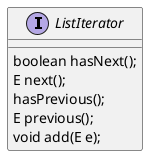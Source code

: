 @startuml

interface ListIterator{
    boolean hasNext();
    E next();
    hasPrevious();
    E previous();
    void add(E e);
}

@enduml